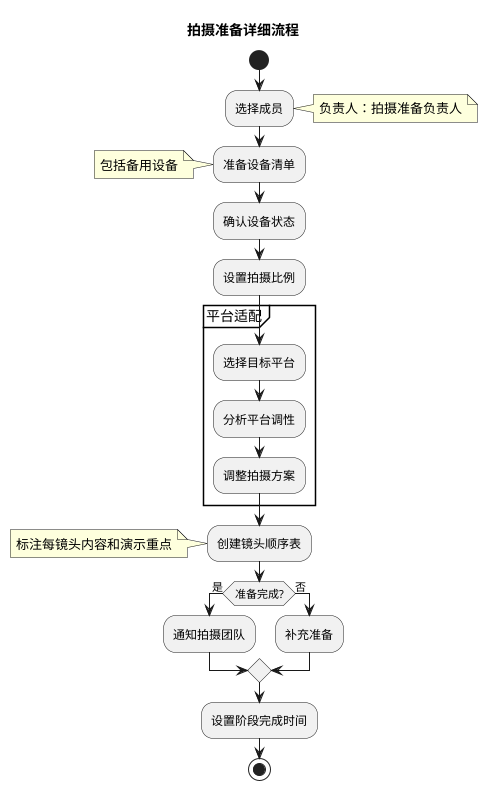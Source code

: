 @startuml shooting_prep.puml

title 拍摄准备详细流程

start

:选择成员;
note right: 负责人：拍摄准备负责人

:准备设备清单;
note: 包括备用设备

:确认设备状态;
:设置拍摄比例;

partition "平台适配" {
  :选择目标平台;
  :分析平台调性;
  :调整拍摄方案;
}

:创建镜头顺序表;
note: 标注每镜头内容和演示重点

if (准备完成?) then (是)
  :通知拍摄团队;
else (否)
  :补充准备;
endif

:设置阶段完成时间;

stop

@enduml